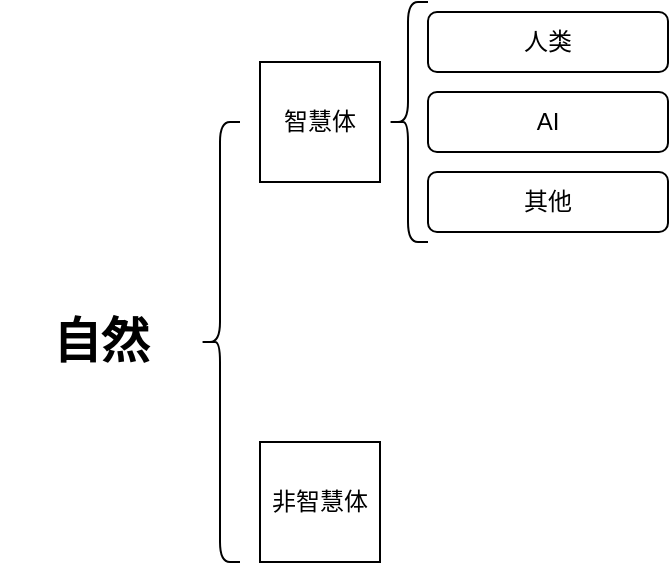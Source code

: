 <mxfile version="26.0.14">
  <diagram name="第 1 页" id="hbEEyPEUSp0d5otVwwGE">
    <mxGraphModel dx="1434" dy="738" grid="1" gridSize="10" guides="1" tooltips="1" connect="1" arrows="1" fold="1" page="1" pageScale="1" pageWidth="827" pageHeight="1169" math="0" shadow="0">
      <root>
        <mxCell id="0" />
        <mxCell id="1" parent="0" />
        <mxCell id="7bjpnatf0TC-jR-XUUpq-1" value="智慧体" style="rounded=0;whiteSpace=wrap;html=1;" vertex="1" parent="1">
          <mxGeometry x="340" y="230" width="60" height="60" as="geometry" />
        </mxCell>
        <mxCell id="7bjpnatf0TC-jR-XUUpq-2" value="非智慧体" style="rounded=0;whiteSpace=wrap;html=1;" vertex="1" parent="1">
          <mxGeometry x="340" y="420" width="60" height="60" as="geometry" />
        </mxCell>
        <mxCell id="7bjpnatf0TC-jR-XUUpq-3" value="" style="shape=curlyBracket;whiteSpace=wrap;html=1;rounded=1;labelPosition=left;verticalLabelPosition=middle;align=right;verticalAlign=middle;" vertex="1" parent="1">
          <mxGeometry x="310" y="260" width="20" height="220" as="geometry" />
        </mxCell>
        <mxCell id="7bjpnatf0TC-jR-XUUpq-4" value="自然" style="text;strokeColor=none;fillColor=none;html=1;fontSize=24;fontStyle=1;verticalAlign=middle;align=center;" vertex="1" parent="1">
          <mxGeometry x="210" y="350" width="100" height="40" as="geometry" />
        </mxCell>
        <mxCell id="7bjpnatf0TC-jR-XUUpq-5" value="" style="shape=curlyBracket;whiteSpace=wrap;html=1;rounded=1;labelPosition=left;verticalLabelPosition=middle;align=right;verticalAlign=middle;" vertex="1" parent="1">
          <mxGeometry x="404" y="200" width="20" height="120" as="geometry" />
        </mxCell>
        <mxCell id="7bjpnatf0TC-jR-XUUpq-7" value="人类" style="rounded=1;whiteSpace=wrap;html=1;" vertex="1" parent="1">
          <mxGeometry x="424" y="205" width="120" height="30" as="geometry" />
        </mxCell>
        <mxCell id="7bjpnatf0TC-jR-XUUpq-8" value="AI" style="rounded=1;whiteSpace=wrap;html=1;" vertex="1" parent="1">
          <mxGeometry x="424" y="245" width="120" height="30" as="geometry" />
        </mxCell>
        <mxCell id="7bjpnatf0TC-jR-XUUpq-9" value="其他" style="rounded=1;whiteSpace=wrap;html=1;" vertex="1" parent="1">
          <mxGeometry x="424" y="285" width="120" height="30" as="geometry" />
        </mxCell>
      </root>
    </mxGraphModel>
  </diagram>
</mxfile>
